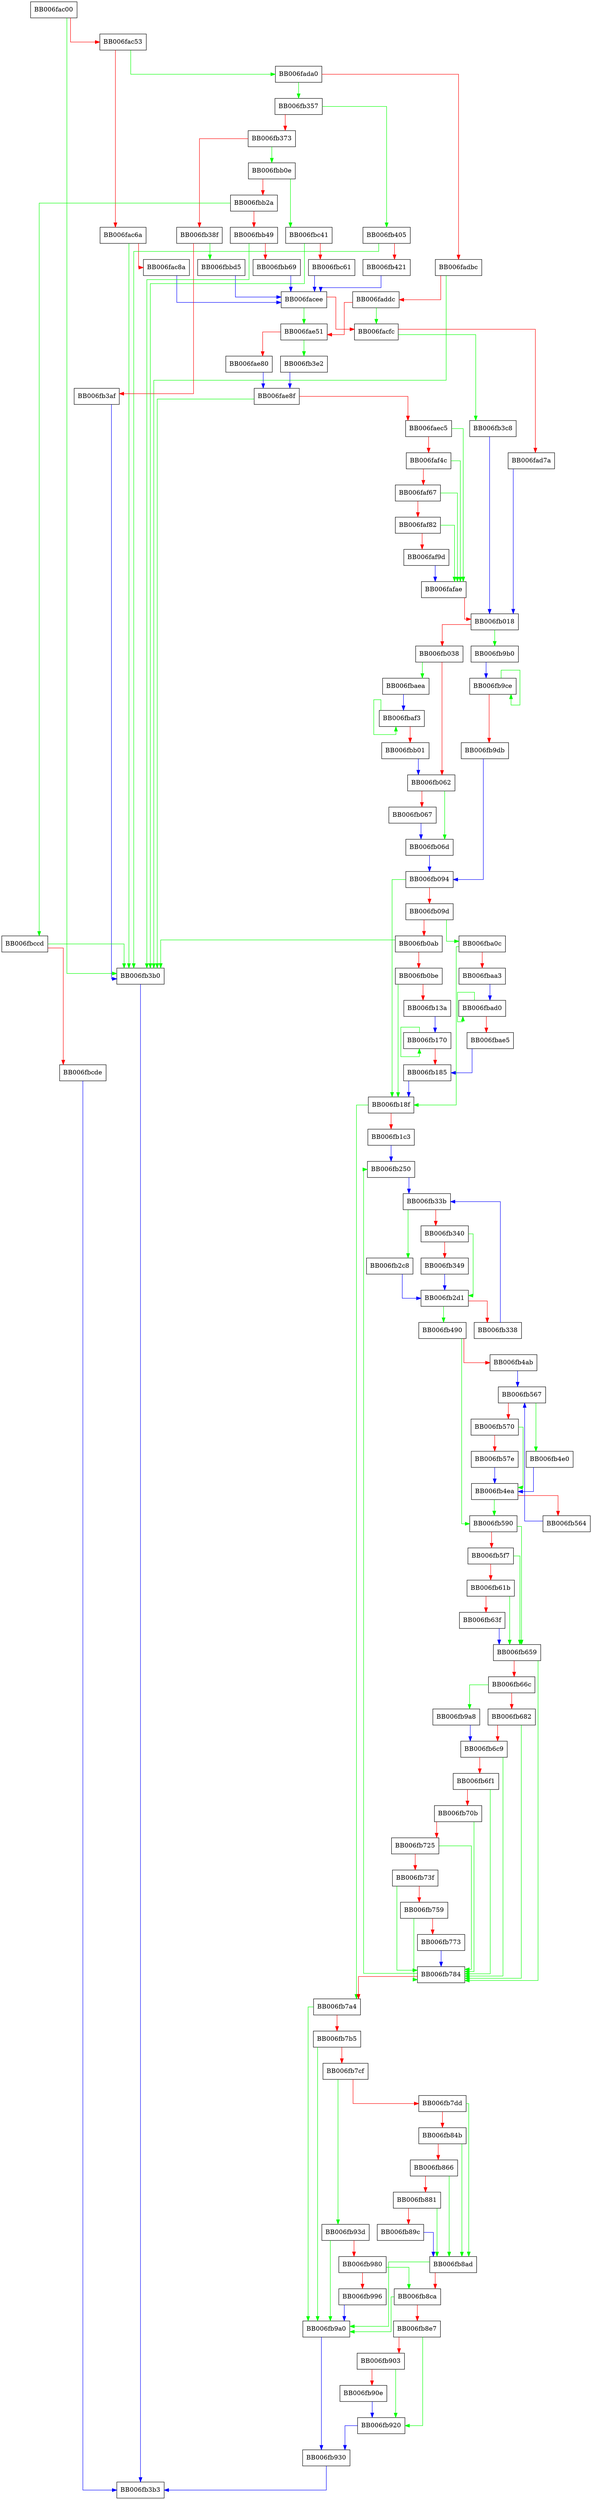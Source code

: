 digraph ssl3_cbc_digest_record {
  node [shape="box"];
  graph [splines=ortho];
  BB006fac00 -> BB006fb3b0 [color="green"];
  BB006fac00 -> BB006fac53 [color="red"];
  BB006fac53 -> BB006fada0 [color="green"];
  BB006fac53 -> BB006fac6a [color="red"];
  BB006fac6a -> BB006fb3b0 [color="green"];
  BB006fac6a -> BB006fac8a [color="red"];
  BB006fac8a -> BB006facee [color="blue"];
  BB006facee -> BB006fae51 [color="green"];
  BB006facee -> BB006facfc [color="red"];
  BB006facfc -> BB006fb3c8 [color="green"];
  BB006facfc -> BB006fad7a [color="red"];
  BB006fad7a -> BB006fb018 [color="blue"];
  BB006fada0 -> BB006fb357 [color="green"];
  BB006fada0 -> BB006fadbc [color="red"];
  BB006fadbc -> BB006fb3b0 [color="green"];
  BB006fadbc -> BB006faddc [color="red"];
  BB006faddc -> BB006facfc [color="green"];
  BB006faddc -> BB006fae51 [color="red"];
  BB006fae51 -> BB006fb3e2 [color="green"];
  BB006fae51 -> BB006fae80 [color="red"];
  BB006fae80 -> BB006fae8f [color="blue"];
  BB006fae8f -> BB006fb3b0 [color="green"];
  BB006fae8f -> BB006faec5 [color="red"];
  BB006faec5 -> BB006fafae [color="green"];
  BB006faec5 -> BB006faf4c [color="red"];
  BB006faf4c -> BB006fafae [color="green"];
  BB006faf4c -> BB006faf67 [color="red"];
  BB006faf67 -> BB006fafae [color="green"];
  BB006faf67 -> BB006faf82 [color="red"];
  BB006faf82 -> BB006fafae [color="green"];
  BB006faf82 -> BB006faf9d [color="red"];
  BB006faf9d -> BB006fafae [color="blue"];
  BB006fafae -> BB006fb018 [color="red"];
  BB006fb018 -> BB006fb9b0 [color="green"];
  BB006fb018 -> BB006fb038 [color="red"];
  BB006fb038 -> BB006fbaea [color="green"];
  BB006fb038 -> BB006fb062 [color="red"];
  BB006fb062 -> BB006fb06d [color="green"];
  BB006fb062 -> BB006fb067 [color="red"];
  BB006fb067 -> BB006fb06d [color="blue"];
  BB006fb06d -> BB006fb094 [color="blue"];
  BB006fb094 -> BB006fb18f [color="green"];
  BB006fb094 -> BB006fb09d [color="red"];
  BB006fb09d -> BB006fba0c [color="green"];
  BB006fb09d -> BB006fb0ab [color="red"];
  BB006fb0ab -> BB006fb3b0 [color="green"];
  BB006fb0ab -> BB006fb0be [color="red"];
  BB006fb0be -> BB006fb18f [color="green"];
  BB006fb0be -> BB006fb13a [color="red"];
  BB006fb13a -> BB006fb170 [color="blue"];
  BB006fb170 -> BB006fb170 [color="green"];
  BB006fb170 -> BB006fb185 [color="red"];
  BB006fb185 -> BB006fb18f [color="blue"];
  BB006fb18f -> BB006fb7a4 [color="green"];
  BB006fb18f -> BB006fb1c3 [color="red"];
  BB006fb1c3 -> BB006fb250 [color="blue"];
  BB006fb250 -> BB006fb33b [color="blue"];
  BB006fb2c8 -> BB006fb2d1 [color="blue"];
  BB006fb2d1 -> BB006fb490 [color="green"];
  BB006fb2d1 -> BB006fb338 [color="red"];
  BB006fb338 -> BB006fb33b [color="blue"];
  BB006fb33b -> BB006fb2c8 [color="green"];
  BB006fb33b -> BB006fb340 [color="red"];
  BB006fb340 -> BB006fb2d1 [color="green"];
  BB006fb340 -> BB006fb349 [color="red"];
  BB006fb349 -> BB006fb2d1 [color="blue"];
  BB006fb357 -> BB006fb405 [color="green"];
  BB006fb357 -> BB006fb373 [color="red"];
  BB006fb373 -> BB006fbb0e [color="green"];
  BB006fb373 -> BB006fb38f [color="red"];
  BB006fb38f -> BB006fbbd5 [color="green"];
  BB006fb38f -> BB006fb3af [color="red"];
  BB006fb3af -> BB006fb3b0 [color="blue"];
  BB006fb3b0 -> BB006fb3b3 [color="blue"];
  BB006fb3c8 -> BB006fb018 [color="blue"];
  BB006fb3e2 -> BB006fae8f [color="blue"];
  BB006fb405 -> BB006fb3b0 [color="green"];
  BB006fb405 -> BB006fb421 [color="red"];
  BB006fb421 -> BB006facee [color="blue"];
  BB006fb490 -> BB006fb590 [color="green"];
  BB006fb490 -> BB006fb4ab [color="red"];
  BB006fb4ab -> BB006fb567 [color="blue"];
  BB006fb4e0 -> BB006fb4ea [color="blue"];
  BB006fb4ea -> BB006fb590 [color="green"];
  BB006fb4ea -> BB006fb564 [color="red"];
  BB006fb564 -> BB006fb567 [color="blue"];
  BB006fb567 -> BB006fb4e0 [color="green"];
  BB006fb567 -> BB006fb570 [color="red"];
  BB006fb570 -> BB006fb4ea [color="green"];
  BB006fb570 -> BB006fb57e [color="red"];
  BB006fb57e -> BB006fb4ea [color="blue"];
  BB006fb590 -> BB006fb659 [color="green"];
  BB006fb590 -> BB006fb5f7 [color="red"];
  BB006fb5f7 -> BB006fb659 [color="green"];
  BB006fb5f7 -> BB006fb61b [color="red"];
  BB006fb61b -> BB006fb659 [color="green"];
  BB006fb61b -> BB006fb63f [color="red"];
  BB006fb63f -> BB006fb659 [color="blue"];
  BB006fb659 -> BB006fb784 [color="green"];
  BB006fb659 -> BB006fb66c [color="red"];
  BB006fb66c -> BB006fb9a8 [color="green"];
  BB006fb66c -> BB006fb682 [color="red"];
  BB006fb682 -> BB006fb784 [color="green"];
  BB006fb682 -> BB006fb6c9 [color="red"];
  BB006fb6c9 -> BB006fb784 [color="green"];
  BB006fb6c9 -> BB006fb6f1 [color="red"];
  BB006fb6f1 -> BB006fb784 [color="green"];
  BB006fb6f1 -> BB006fb70b [color="red"];
  BB006fb70b -> BB006fb784 [color="green"];
  BB006fb70b -> BB006fb725 [color="red"];
  BB006fb725 -> BB006fb784 [color="green"];
  BB006fb725 -> BB006fb73f [color="red"];
  BB006fb73f -> BB006fb784 [color="green"];
  BB006fb73f -> BB006fb759 [color="red"];
  BB006fb759 -> BB006fb784 [color="green"];
  BB006fb759 -> BB006fb773 [color="red"];
  BB006fb773 -> BB006fb784 [color="blue"];
  BB006fb784 -> BB006fb250 [color="green"];
  BB006fb784 -> BB006fb7a4 [color="red"];
  BB006fb7a4 -> BB006fb9a0 [color="green"];
  BB006fb7a4 -> BB006fb7b5 [color="red"];
  BB006fb7b5 -> BB006fb9a0 [color="green"];
  BB006fb7b5 -> BB006fb7cf [color="red"];
  BB006fb7cf -> BB006fb93d [color="green"];
  BB006fb7cf -> BB006fb7dd [color="red"];
  BB006fb7dd -> BB006fb8ad [color="green"];
  BB006fb7dd -> BB006fb84b [color="red"];
  BB006fb84b -> BB006fb8ad [color="green"];
  BB006fb84b -> BB006fb866 [color="red"];
  BB006fb866 -> BB006fb8ad [color="green"];
  BB006fb866 -> BB006fb881 [color="red"];
  BB006fb881 -> BB006fb8ad [color="green"];
  BB006fb881 -> BB006fb89c [color="red"];
  BB006fb89c -> BB006fb8ad [color="blue"];
  BB006fb8ad -> BB006fb9a0 [color="green"];
  BB006fb8ad -> BB006fb8ca [color="red"];
  BB006fb8ca -> BB006fb9a0 [color="green"];
  BB006fb8ca -> BB006fb8e7 [color="red"];
  BB006fb8e7 -> BB006fb920 [color="green"];
  BB006fb8e7 -> BB006fb903 [color="red"];
  BB006fb903 -> BB006fb920 [color="green"];
  BB006fb903 -> BB006fb90e [color="red"];
  BB006fb90e -> BB006fb920 [color="blue"];
  BB006fb920 -> BB006fb930 [color="blue"];
  BB006fb930 -> BB006fb3b3 [color="blue"];
  BB006fb93d -> BB006fb9a0 [color="green"];
  BB006fb93d -> BB006fb980 [color="red"];
  BB006fb980 -> BB006fb8ca [color="green"];
  BB006fb980 -> BB006fb996 [color="red"];
  BB006fb996 -> BB006fb9a0 [color="blue"];
  BB006fb9a0 -> BB006fb930 [color="blue"];
  BB006fb9a8 -> BB006fb6c9 [color="blue"];
  BB006fb9b0 -> BB006fb9ce [color="blue"];
  BB006fb9ce -> BB006fb9ce [color="green"];
  BB006fb9ce -> BB006fb9db [color="red"];
  BB006fb9db -> BB006fb094 [color="blue"];
  BB006fba0c -> BB006fb18f [color="green"];
  BB006fba0c -> BB006fbaa3 [color="red"];
  BB006fbaa3 -> BB006fbad0 [color="blue"];
  BB006fbad0 -> BB006fbad0 [color="green"];
  BB006fbad0 -> BB006fbae5 [color="red"];
  BB006fbae5 -> BB006fb185 [color="blue"];
  BB006fbaea -> BB006fbaf3 [color="blue"];
  BB006fbaf3 -> BB006fbaf3 [color="green"];
  BB006fbaf3 -> BB006fbb01 [color="red"];
  BB006fbb01 -> BB006fb062 [color="blue"];
  BB006fbb0e -> BB006fbc41 [color="green"];
  BB006fbb0e -> BB006fbb2a [color="red"];
  BB006fbb2a -> BB006fbccd [color="green"];
  BB006fbb2a -> BB006fbb49 [color="red"];
  BB006fbb49 -> BB006fb3b0 [color="green"];
  BB006fbb49 -> BB006fbb69 [color="red"];
  BB006fbb69 -> BB006facee [color="blue"];
  BB006fbbd5 -> BB006facee [color="blue"];
  BB006fbc41 -> BB006fb3b0 [color="green"];
  BB006fbc41 -> BB006fbc61 [color="red"];
  BB006fbc61 -> BB006facee [color="blue"];
  BB006fbccd -> BB006fb3b0 [color="green"];
  BB006fbccd -> BB006fbcde [color="red"];
  BB006fbcde -> BB006fb3b3 [color="blue"];
}